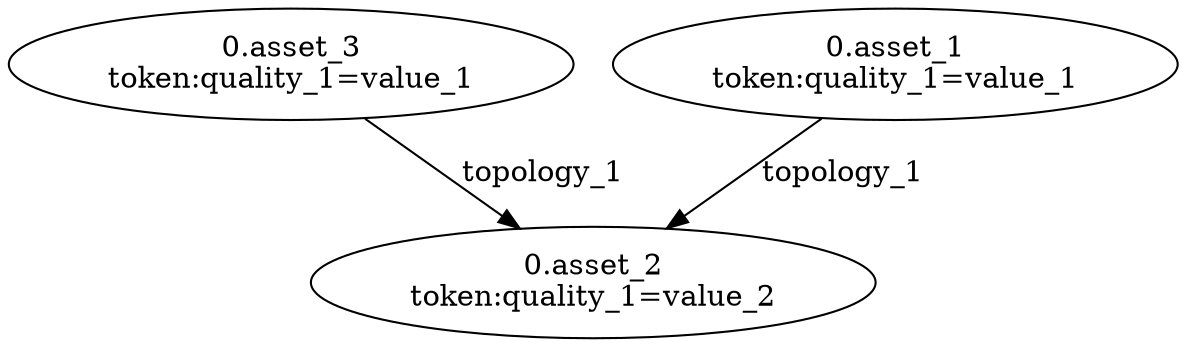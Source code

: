digraph G {
asset_2 [label="0.asset_2\ntoken:quality_1=value_2"];
asset_3 [label="0.asset_3\ntoken:quality_1=value_1"];
asset_1 [label="0.asset_1\ntoken:quality_1=value_1"];
asset_3 -> asset_2  [key=0, label=topology_1];
asset_1 -> asset_2  [key=0, label=topology_1];
}
